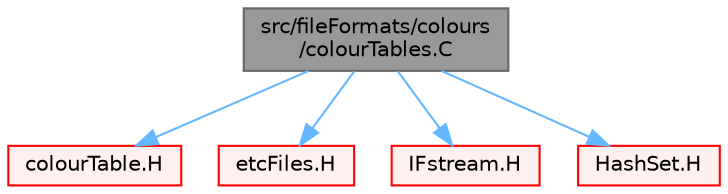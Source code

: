 digraph "src/fileFormats/colours/colourTables.C"
{
 // LATEX_PDF_SIZE
  bgcolor="transparent";
  edge [fontname=Helvetica,fontsize=10,labelfontname=Helvetica,labelfontsize=10];
  node [fontname=Helvetica,fontsize=10,shape=box,height=0.2,width=0.4];
  Node1 [id="Node000001",label="src/fileFormats/colours\l/colourTables.C",height=0.2,width=0.4,color="gray40", fillcolor="grey60", style="filled", fontcolor="black",tooltip=" "];
  Node1 -> Node2 [id="edge1_Node000001_Node000002",color="steelblue1",style="solid",tooltip=" "];
  Node2 [id="Node000002",label="colourTable.H",height=0.2,width=0.4,color="red", fillcolor="#FFF0F0", style="filled",URL="$colourTable_8H.html",tooltip=" "];
  Node1 -> Node137 [id="edge2_Node000001_Node000137",color="steelblue1",style="solid",tooltip=" "];
  Node137 [id="Node000137",label="etcFiles.H",height=0.2,width=0.4,color="red", fillcolor="#FFF0F0", style="filled",URL="$etcFiles_8H.html",tooltip="Functions to search 'etc' directories for configuration files etc."];
  Node1 -> Node139 [id="edge3_Node000001_Node000139",color="steelblue1",style="solid",tooltip=" "];
  Node139 [id="Node000139",label="IFstream.H",height=0.2,width=0.4,color="red", fillcolor="#FFF0F0", style="filled",URL="$IFstream_8H.html",tooltip=" "];
  Node1 -> Node144 [id="edge4_Node000001_Node000144",color="steelblue1",style="solid",tooltip=" "];
  Node144 [id="Node000144",label="HashSet.H",height=0.2,width=0.4,color="red", fillcolor="#FFF0F0", style="filled",URL="$HashSet_8H.html",tooltip=" "];
}
